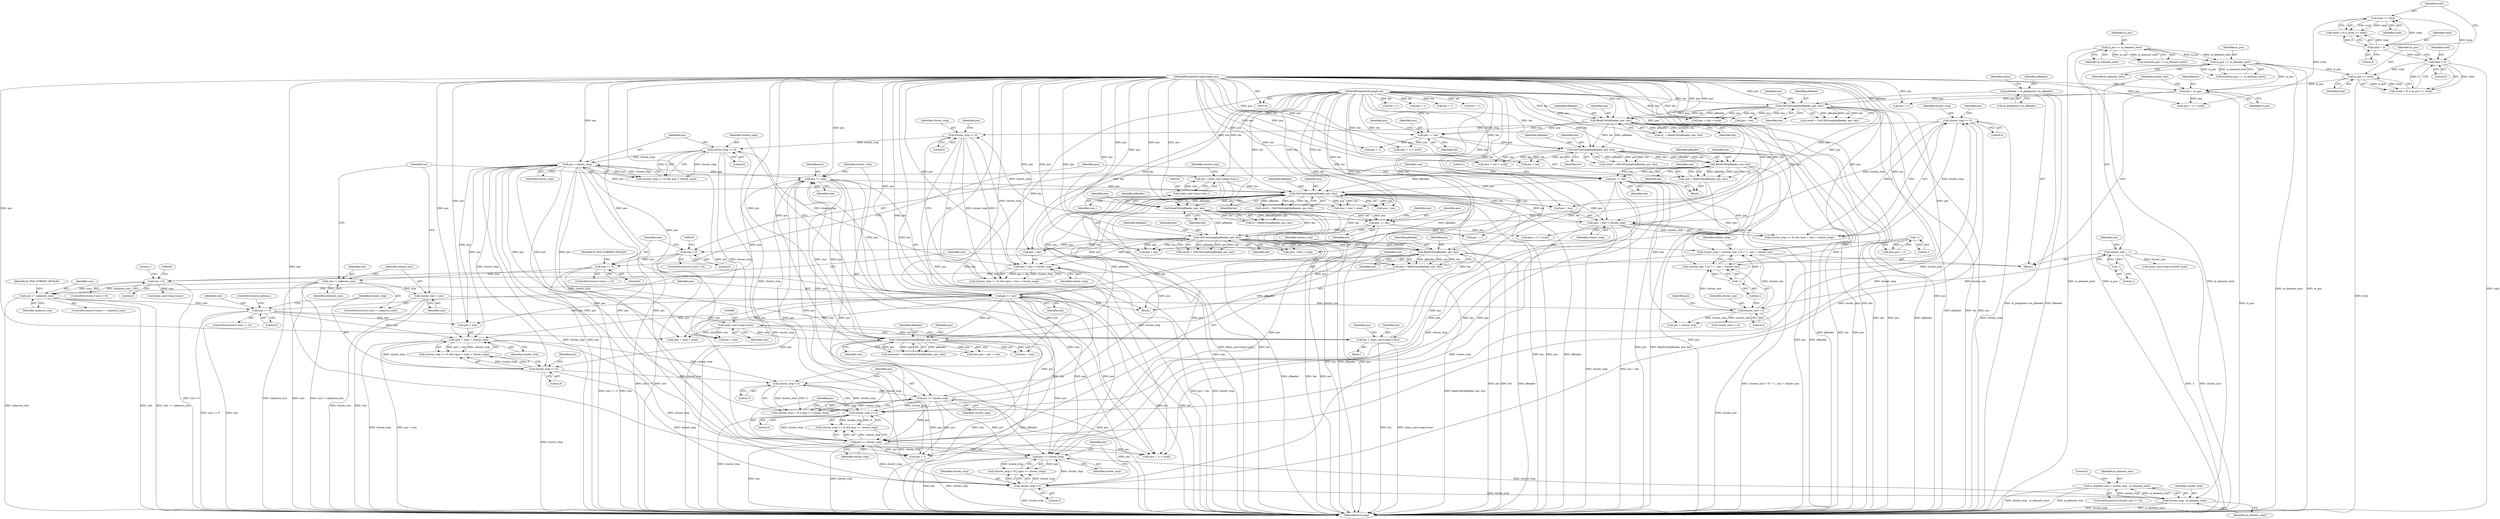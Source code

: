 digraph "1_Android_cc274e2abe8b2a6698a5c47d8aa4bb45f1f9538d_28@integer" {
"1000680" [label="(Call,m_element_size = cluster_stop - m_element_start)"];
"1000682" [label="(Call,cluster_stop - m_element_start)"];
"1000656" [label="(Call,pos <= cluster_stop)"];
"1000640" [label="(Call,pos += size)"];
"1000564" [label="(Call,size == 0)"];
"1000545" [label="(Call,size == unknown_size)"];
"1000535" [label="(Call,size < 0)"];
"1000528" [label="(Call,size = ReadUInt(pReader, pos, len))"];
"1000530" [label="(Call,ReadUInt(pReader, pos, len))"];
"1000489" [label="(Call,GetUIntLength(pReader, pos, len))"];
"1000444" [label="(Call,ReadUInt(pReader, pos, len))"];
"1000403" [label="(Call,GetUIntLength(pReader, pos, len))"];
"1000310" [label="(Call,ReadUInt(pReader, pos, len))"];
"1000281" [label="(Call,GetUIntLength(pReader, pos, len))"];
"1000246" [label="(Call,ReadUInt(pReader, pos, len))"];
"1000217" [label="(Call,GetUIntLength(pReader, pos, len))"];
"1000156" [label="(Call,pReader = m_pSegment->m_pReader)"];
"1000133" [label="(MethodParameterIn,long long& pos)"];
"1000193" [label="(Call,pos = m_pos)"];
"1000190" [label="(Call,m_pos <= total)"];
"1000149" [label="(Call,m_pos == m_element_start)"];
"1000139" [label="(Call,m_pos >= m_element_start)"];
"1000187" [label="(Call,total < 0)"];
"1000182" [label="(Call,avail <= total)"];
"1000179" [label="(Call,total < 0)"];
"1000134" [label="(MethodParameterIn,long& len)"];
"1000264" [label="(Call,pos += len)"];
"1000600" [label="(Call,UnserializeUInt(pReader, pos, size))"];
"1000558" [label="(Call,pos > cluster_stop)"];
"1000550" [label="(Call,pos += len)"];
"1000555" [label="(Call,cluster_stop >= 0)"];
"1000512" [label="(Call,(pos + len) > cluster_stop)"];
"1000509" [label="(Call,cluster_stop >= 0)"];
"1000423" [label="(Call,cluster_stop >= 0)"];
"1000381" [label="(Call,cluster_stop >= 0)"];
"1000648" [label="(Call,pos <= cluster_stop)"];
"1000645" [label="(Call,cluster_stop < 0)"];
"1000570" [label="(Call,cluster_stop >= 0)"];
"1000573" [label="(Call,(pos + size) > cluster_stop)"];
"1000366" [label="(Call,cluster_stop = (cluster_size < 0) ? -1 : pos + cluster_size)"];
"1000372" [label="(Call,-1)"];
"1000359" [label="(Call,-1)"];
"1000328" [label="(Call,pos += len)"];
"1000369" [label="(Call,cluster_size < 0)"];
"1000337" [label="(Call,cluster_size = size)"];
"1000334" [label="(Call,size != unknown_size)"];
"1000323" [label="(Call,size == 0)"];
"1000315" [label="(Call,size < 0)"];
"1000308" [label="(Call,size = ReadUInt(pReader, pos, len))"];
"1000197" [label="(Call,cluster_size = -1)"];
"1000199" [label="(Call,-1)"];
"1000384" [label="(Call,pos >= cluster_stop)"];
"1000426" [label="(Call,(pos + len) > cluster_stop)"];
"1000587" [label="(Call,static_cast<long>(size))"];
"1000585" [label="(Call,len = static_cast<long>(size))"];
"1000340" [label="(Call,len = static_cast<long>(size_))"];
"1000342" [label="(Call,static_cast<long>(size_))"];
"1000472" [label="(Call,pos += len)"];
"1000653" [label="(Call,cluster_stop < 0)"];
"1000249" [label="(Identifier,len)"];
"1000189" [label="(Literal,0)"];
"1000265" [label="(Identifier,pos)"];
"1000482" [label="(Call,len = 1)"];
"1000382" [label="(Identifier,cluster_stop)"];
"1000274" [label="(Call,len = 1)"];
"1000681" [label="(Identifier,m_element_size)"];
"1000401" [label="(Call,result = GetUIntLength(pReader, pos, len))"];
"1000308" [label="(Call,size = ReadUInt(pReader, pos, len))"];
"1000477" [label="(Call,pos + 1)"];
"1000199" [label="(Call,-1)"];
"1000509" [label="(Call,cluster_stop >= 0)"];
"1000340" [label="(Call,len = static_cast<long>(size_))"];
"1000197" [label="(Call,cluster_size = -1)"];
"1000547" [label="(Identifier,unknown_size)"];
"1000533" [label="(Identifier,len)"];
"1000371" [label="(Literal,0)"];
"1000375" [label="(Identifier,pos)"];
"1000180" [label="(Identifier,total)"];
"1000551" [label="(Identifier,pos)"];
"1000680" [label="(Call,m_element_size = cluster_stop - m_element_start)"];
"1000686" [label="(Literal,0)"];
"1000514" [label="(Identifier,pos)"];
"1000528" [label="(Call,size = ReadUInt(pReader, pos, len))"];
"1000191" [label="(Identifier,m_pos)"];
"1000573" [label="(Call,(pos + size) > cluster_stop)"];
"1000487" [label="(Call,result = GetUIntLength(pReader, pos, len))"];
"1000555" [label="(Call,cluster_stop >= 0)"];
"1000187" [label="(Call,total < 0)"];
"1000684" [label="(Identifier,m_element_start)"];
"1000383" [label="(Literal,0)"];
"1000577" [label="(Identifier,cluster_stop)"];
"1000492" [label="(Identifier,len)"];
"1000532" [label="(Identifier,pos)"];
"1000158" [label="(Call,m_pSegment->m_pReader)"];
"1000586" [label="(Identifier,len)"];
"1000313" [label="(Identifier,len)"];
"1000360" [label="(Literal,1)"];
"1000218" [label="(Identifier,pReader)"];
"1000336" [label="(Identifier,unknown_size)"];
"1000403" [label="(Call,GetUIntLength(pReader, pos, len))"];
"1000134" [label="(MethodParameterIn,long& len)"];
"1000601" [label="(Identifier,pReader)"];
"1000444" [label="(Call,ReadUInt(pReader, pos, len))"];
"1000330" [label="(Identifier,len)"];
"1000491" [label="(Identifier,pos)"];
"1000139" [label="(Call,m_pos >= m_element_start)"];
"1000658" [label="(Identifier,cluster_stop)"];
"1000314" [label="(ControlStructure,if (size < 0))"];
"1000309" [label="(Identifier,size)"];
"1000614" [label="(Call,pos + size)"];
"1000188" [label="(Identifier,total)"];
"1000591" [label="(Call,(pos + size) > avail)"];
"1000683" [label="(Identifier,cluster_stop)"];
"1000530" [label="(Call,ReadUInt(pReader, pos, len))"];
"1000650" [label="(Identifier,cluster_stop)"];
"1000645" [label="(Call,cluster_stop < 0)"];
"1000513" [label="(Call,pos + len)"];
"1000204" [label="(Call,pos + 1)"];
"1000182" [label="(Call,avail <= total)"];
"1000405" [label="(Identifier,pos)"];
"1000179" [label="(Call,total < 0)"];
"1000359" [label="(Call,-1)"];
"1000435" [label="(Call,pos + len)"];
"1000587" [label="(Call,static_cast<long>(size))"];
"1000478" [label="(Identifier,pos)"];
"1000565" [label="(Identifier,size)"];
"1000266" [label="(Identifier,len)"];
"1000569" [label="(Call,(cluster_stop >= 0) && ((pos + size) > cluster_stop))"];
"1000205" [label="(Identifier,pos)"];
"1000640" [label="(Call,pos += size)"];
"1000311" [label="(Identifier,pReader)"];
"1000236" [label="(Call,(pos + len) > avail)"];
"1000178" [label="(Call,(total < 0) || (avail <= total))"];
"1000603" [label="(Identifier,size)"];
"1000319" [label="(Call,static_cast<long>(cluster_size))"];
"1000422" [label="(Call,(cluster_stop >= 0) && ((pos + len) > cluster_stop))"];
"1000323" [label="(Call,size == 0)"];
"1000677" [label="(Call,cluster_size >= 0)"];
"1000428" [label="(Identifier,pos)"];
"1000531" [label="(Identifier,pReader)"];
"1000536" [label="(Identifier,size)"];
"1000322" [label="(ControlStructure,if (size == 0))"];
"1000150" [label="(Identifier,m_pos)"];
"1000434" [label="(Call,(pos + len) > avail)"];
"1000389" [label="(Call,(pos + 1) > avail)"];
"1000575" [label="(Identifier,pos)"];
"1000370" [label="(Identifier,cluster_size)"];
"1000687" [label="(MethodReturn,long)"];
"1000200" [label="(Literal,1)"];
"1000366" [label="(Call,cluster_stop = (cluster_size < 0) ? -1 : pos + cluster_size)"];
"1000550" [label="(Call,pos += len)"];
"1000546" [label="(Identifier,size)"];
"1000246" [label="(Call,ReadUInt(pReader, pos, len))"];
"1000165" [label="(Identifier,status)"];
"1000217" [label="(Call,GetUIntLength(pReader, pos, len))"];
"1000344" [label="(Identifier,size_)"];
"1000535" [label="(Call,size < 0)"];
"1000642" [label="(Identifier,size)"];
"1000201" [label="(Block,)"];
"1000682" [label="(Call,cluster_stop - m_element_start)"];
"1000209" [label="(Call,len = 1)"];
"1000329" [label="(Identifier,pos)"];
"1000357" [label="(Call,new_pos = -1)"];
"1000593" [label="(Identifier,pos)"];
"1000589" [label="(Identifier,size)"];
"1000521" [label="(Call,pos + len)"];
"1000386" [label="(Identifier,cluster_stop)"];
"1000430" [label="(Identifier,cluster_stop)"];
"1000373" [label="(Literal,1)"];
"1000474" [label="(Identifier,len)"];
"1000140" [label="(Identifier,m_pos)"];
"1000446" [label="(Identifier,pos)"];
"1000559" [label="(Identifier,pos)"];
"1000324" [label="(Identifier,size)"];
"1000268" [label="(Call,(pos + 1) > avail)"];
"1000571" [label="(Identifier,cluster_stop)"];
"1000385" [label="(Identifier,pos)"];
"1000529" [label="(Identifier,size)"];
"1000184" [label="(Identifier,total)"];
"1000312" [label="(Identifier,pos)"];
"1000644" [label="(Call,(cluster_stop < 0) || (pos <= cluster_stop))"];
"1000395" [label="(Call,len = 1)"];
"1000279" [label="(Call,result = GetUIntLength(pReader, pos, len))"];
"1000368" [label="(Call,(cluster_size < 0) ? -1 : pos + cluster_size)"];
"1000244" [label="(Call,id_ = ReadUInt(pReader, pos, len))"];
"1000151" [label="(Identifier,m_element_start)"];
"1000332" [label="(Literal,1)"];
"1000237" [label="(Call,pos + len)"];
"1000315" [label="(Call,size < 0)"];
"1000264" [label="(Call,pos += len)"];
"1000537" [label="(Literal,0)"];
"1000374" [label="(Call,pos + cluster_size)"];
"1000425" [label="(Literal,0)"];
"1000325" [label="(Literal,0)"];
"1000585" [label="(Call,len = static_cast<long>(size))"];
"1000270" [label="(Identifier,pos)"];
"1000380" [label="(Call,(cluster_stop >= 0) && (pos >= cluster_stop))"];
"1000564" [label="(Call,size == 0)"];
"1000426" [label="(Call,(pos + len) > cluster_stop)"];
"1000570" [label="(Call,cluster_stop >= 0)"];
"1000133" [label="(MethodParameterIn,long long& pos)"];
"1000141" [label="(Identifier,m_element_start)"];
"1000193" [label="(Call,pos = m_pos)"];
"1000328" [label="(Call,pos += len)"];
"1000520" [label="(Call,(pos + len) > avail)"];
"1000300" [label="(Call,(pos + len) > avail)"];
"1000511" [label="(Literal,0)"];
"1000190" [label="(Call,m_pos <= total)"];
"1000516" [label="(Identifier,cluster_stop)"];
"1000186" [label="(Call,(total < 0) || (m_pos <= total))"];
"1000342" [label="(Call,static_cast<long>(size_))"];
"1000156" [label="(Call,pReader = m_pSegment->m_pReader)"];
"1000406" [label="(Identifier,len)"];
"1000510" [label="(Identifier,cluster_stop)"];
"1000489" [label="(Call,GetUIntLength(pReader, pos, len))"];
"1000335" [label="(Identifier,size)"];
"1000198" [label="(Identifier,cluster_size)"];
"1000192" [label="(Identifier,total)"];
"1000656" [label="(Call,pos <= cluster_stop)"];
"1000310" [label="(Call,ReadUInt(pReader, pos, len))"];
"1000195" [label="(Identifier,m_pos)"];
"1000183" [label="(Identifier,avail)"];
"1000334" [label="(Call,size != unknown_size)"];
"1000317" [label="(Literal,0)"];
"1000442" [label="(Call,id = ReadUInt(pReader, pos, len))"];
"1000203" [label="(Call,(pos + 1) > avail)"];
"1000574" [label="(Call,pos + size)"];
"1000646" [label="(Identifier,cluster_stop)"];
"1000423" [label="(Call,cluster_stop >= 0)"];
"1000316" [label="(Identifier,size)"];
"1000584" [label="(Block,)"];
"1000248" [label="(Identifier,pos)"];
"1000549" [label="(Identifier,E_FILE_FORMAT_INVALID)"];
"1000338" [label="(Identifier,cluster_size)"];
"1000327" [label="(Identifier,E_FILE_FORMAT_INVALID)"];
"1000556" [label="(Identifier,cluster_stop)"];
"1000641" [label="(Identifier,pos)"];
"1000648" [label="(Call,pos <= cluster_stop)"];
"1000558" [label="(Call,pos > cluster_stop)"];
"1000283" [label="(Identifier,pos)"];
"1000247" [label="(Identifier,pReader)"];
"1000563" [label="(ControlStructure,if (size == 0))"];
"1000476" [label="(Call,(pos + 1) > avail)"];
"1000539" [label="(Call,static_cast<long>(size))"];
"1000220" [label="(Identifier,len)"];
"1000600" [label="(Call,UnserializeUInt(pReader, pos, size))"];
"1000652" [label="(Call,(cluster_stop < 0) || (pos <= cluster_stop))"];
"1000219" [label="(Identifier,pos)"];
"1000138" [label="(Call,assert(m_pos >= m_element_start))"];
"1000655" [label="(Literal,0)"];
"1000654" [label="(Identifier,cluster_stop)"];
"1000157" [label="(Identifier,pReader)"];
"1000602" [label="(Identifier,pos)"];
"1000557" [label="(Literal,0)"];
"1000545" [label="(Call,size == unknown_size)"];
"1000347" [label="(Identifier,cluster_stop)"];
"1000333" [label="(ControlStructure,if (size != unknown_size))"];
"1000447" [label="(Identifier,len)"];
"1000554" [label="(Call,(cluster_stop >= 0) && (pos > cluster_stop))"];
"1000194" [label="(Identifier,pos)"];
"1000560" [label="(Identifier,cluster_stop)"];
"1000369" [label="(Call,cluster_size < 0)"];
"1000649" [label="(Identifier,pos)"];
"1000657" [label="(Identifier,pos)"];
"1000647" [label="(Literal,0)"];
"1000284" [label="(Identifier,len)"];
"1000512" [label="(Call,(pos + len) > cluster_stop)"];
"1000534" [label="(ControlStructure,if (size < 0))"];
"1000135" [label="(Block,)"];
"1000424" [label="(Identifier,cluster_stop)"];
"1000427" [label="(Call,pos + len)"];
"1000552" [label="(Identifier,len)"];
"1000301" [label="(Call,pos + len)"];
"1000281" [label="(Call,GetUIntLength(pReader, pos, len))"];
"1000390" [label="(Call,pos + 1)"];
"1000269" [label="(Call,pos + 1)"];
"1000367" [label="(Identifier,cluster_stop)"];
"1000282" [label="(Identifier,pReader)"];
"1000149" [label="(Call,m_pos == m_element_start)"];
"1000566" [label="(Literal,0)"];
"1000339" [label="(Identifier,size)"];
"1000598" [label="(Call,timecode = UnserializeUInt(pReader, pos, size))"];
"1000676" [label="(ControlStructure,if (cluster_size >= 0))"];
"1000544" [label="(ControlStructure,if (size == unknown_size))"];
"1000592" [label="(Call,pos + size)"];
"1000378" [label="(Block,)"];
"1000472" [label="(Call,pos += len)"];
"1000445" [label="(Identifier,pReader)"];
"1000372" [label="(Call,-1)"];
"1000337" [label="(Call,cluster_size = size)"];
"1000543" [label="(Literal,1)"];
"1000404" [label="(Identifier,pReader)"];
"1000612" [label="(Call,new_pos = pos + size)"];
"1000181" [label="(Literal,0)"];
"1000384" [label="(Call,pos >= cluster_stop)"];
"1000381" [label="(Call,cluster_stop >= 0)"];
"1000341" [label="(Identifier,len)"];
"1000508" [label="(Call,(cluster_stop >= 0) && ((pos + len) > cluster_stop))"];
"1000148" [label="(Call,assert(m_pos == m_element_start))"];
"1000572" [label="(Literal,0)"];
"1000567" [label="(ControlStructure,continue;)"];
"1000473" [label="(Identifier,pos)"];
"1000653" [label="(Call,cluster_stop < 0)"];
"1000215" [label="(Call,result = GetUIntLength(pReader, pos, len))"];
"1000490" [label="(Identifier,pReader)"];
"1000680" -> "1000676"  [label="AST: "];
"1000680" -> "1000682"  [label="CFG: "];
"1000681" -> "1000680"  [label="AST: "];
"1000682" -> "1000680"  [label="AST: "];
"1000686" -> "1000680"  [label="CFG: "];
"1000680" -> "1000687"  [label="DDG: m_element_size"];
"1000680" -> "1000687"  [label="DDG: cluster_stop - m_element_start"];
"1000682" -> "1000680"  [label="DDG: cluster_stop"];
"1000682" -> "1000680"  [label="DDG: m_element_start"];
"1000682" -> "1000684"  [label="CFG: "];
"1000683" -> "1000682"  [label="AST: "];
"1000684" -> "1000682"  [label="AST: "];
"1000682" -> "1000687"  [label="DDG: m_element_start"];
"1000682" -> "1000687"  [label="DDG: cluster_stop"];
"1000656" -> "1000682"  [label="DDG: cluster_stop"];
"1000653" -> "1000682"  [label="DDG: cluster_stop"];
"1000149" -> "1000682"  [label="DDG: m_element_start"];
"1000656" -> "1000652"  [label="AST: "];
"1000656" -> "1000658"  [label="CFG: "];
"1000657" -> "1000656"  [label="AST: "];
"1000658" -> "1000656"  [label="AST: "];
"1000652" -> "1000656"  [label="CFG: "];
"1000656" -> "1000687"  [label="DDG: cluster_stop"];
"1000656" -> "1000687"  [label="DDG: pos"];
"1000656" -> "1000652"  [label="DDG: pos"];
"1000656" -> "1000652"  [label="DDG: cluster_stop"];
"1000640" -> "1000656"  [label="DDG: pos"];
"1000444" -> "1000656"  [label="DDG: pos"];
"1000648" -> "1000656"  [label="DDG: pos"];
"1000384" -> "1000656"  [label="DDG: pos"];
"1000558" -> "1000656"  [label="DDG: pos"];
"1000328" -> "1000656"  [label="DDG: pos"];
"1000550" -> "1000656"  [label="DDG: pos"];
"1000133" -> "1000656"  [label="DDG: pos"];
"1000600" -> "1000656"  [label="DDG: pos"];
"1000653" -> "1000656"  [label="DDG: cluster_stop"];
"1000640" -> "1000378"  [label="AST: "];
"1000640" -> "1000642"  [label="CFG: "];
"1000641" -> "1000640"  [label="AST: "];
"1000642" -> "1000640"  [label="AST: "];
"1000646" -> "1000640"  [label="CFG: "];
"1000640" -> "1000687"  [label="DDG: pos"];
"1000640" -> "1000687"  [label="DDG: size"];
"1000640" -> "1000384"  [label="DDG: pos"];
"1000640" -> "1000389"  [label="DDG: pos"];
"1000640" -> "1000390"  [label="DDG: pos"];
"1000640" -> "1000403"  [label="DDG: pos"];
"1000564" -> "1000640"  [label="DDG: size"];
"1000600" -> "1000640"  [label="DDG: size"];
"1000600" -> "1000640"  [label="DDG: pos"];
"1000558" -> "1000640"  [label="DDG: pos"];
"1000550" -> "1000640"  [label="DDG: pos"];
"1000133" -> "1000640"  [label="DDG: pos"];
"1000640" -> "1000648"  [label="DDG: pos"];
"1000564" -> "1000563"  [label="AST: "];
"1000564" -> "1000566"  [label="CFG: "];
"1000565" -> "1000564"  [label="AST: "];
"1000566" -> "1000564"  [label="AST: "];
"1000567" -> "1000564"  [label="CFG: "];
"1000571" -> "1000564"  [label="CFG: "];
"1000564" -> "1000687"  [label="DDG: size"];
"1000564" -> "1000687"  [label="DDG: size == 0"];
"1000545" -> "1000564"  [label="DDG: size"];
"1000564" -> "1000573"  [label="DDG: size"];
"1000564" -> "1000574"  [label="DDG: size"];
"1000564" -> "1000587"  [label="DDG: size"];
"1000545" -> "1000544"  [label="AST: "];
"1000545" -> "1000547"  [label="CFG: "];
"1000546" -> "1000545"  [label="AST: "];
"1000547" -> "1000545"  [label="AST: "];
"1000549" -> "1000545"  [label="CFG: "];
"1000551" -> "1000545"  [label="CFG: "];
"1000545" -> "1000687"  [label="DDG: size"];
"1000545" -> "1000687"  [label="DDG: size == unknown_size"];
"1000545" -> "1000687"  [label="DDG: unknown_size"];
"1000535" -> "1000545"  [label="DDG: size"];
"1000334" -> "1000545"  [label="DDG: unknown_size"];
"1000535" -> "1000534"  [label="AST: "];
"1000535" -> "1000537"  [label="CFG: "];
"1000536" -> "1000535"  [label="AST: "];
"1000537" -> "1000535"  [label="AST: "];
"1000540" -> "1000535"  [label="CFG: "];
"1000543" -> "1000535"  [label="CFG: "];
"1000535" -> "1000687"  [label="DDG: size < 0"];
"1000528" -> "1000535"  [label="DDG: size"];
"1000535" -> "1000539"  [label="DDG: size"];
"1000528" -> "1000378"  [label="AST: "];
"1000528" -> "1000530"  [label="CFG: "];
"1000529" -> "1000528"  [label="AST: "];
"1000530" -> "1000528"  [label="AST: "];
"1000536" -> "1000528"  [label="CFG: "];
"1000528" -> "1000687"  [label="DDG: ReadUInt(pReader, pos, len)"];
"1000530" -> "1000528"  [label="DDG: pReader"];
"1000530" -> "1000528"  [label="DDG: pos"];
"1000530" -> "1000528"  [label="DDG: len"];
"1000530" -> "1000533"  [label="CFG: "];
"1000531" -> "1000530"  [label="AST: "];
"1000532" -> "1000530"  [label="AST: "];
"1000533" -> "1000530"  [label="AST: "];
"1000530" -> "1000687"  [label="DDG: len"];
"1000530" -> "1000687"  [label="DDG: pReader"];
"1000530" -> "1000687"  [label="DDG: pos"];
"1000530" -> "1000403"  [label="DDG: pReader"];
"1000530" -> "1000403"  [label="DDG: len"];
"1000489" -> "1000530"  [label="DDG: pReader"];
"1000489" -> "1000530"  [label="DDG: pos"];
"1000489" -> "1000530"  [label="DDG: len"];
"1000133" -> "1000530"  [label="DDG: pos"];
"1000134" -> "1000530"  [label="DDG: len"];
"1000530" -> "1000550"  [label="DDG: len"];
"1000530" -> "1000550"  [label="DDG: pos"];
"1000530" -> "1000600"  [label="DDG: pReader"];
"1000489" -> "1000487"  [label="AST: "];
"1000489" -> "1000492"  [label="CFG: "];
"1000490" -> "1000489"  [label="AST: "];
"1000491" -> "1000489"  [label="AST: "];
"1000492" -> "1000489"  [label="AST: "];
"1000487" -> "1000489"  [label="CFG: "];
"1000489" -> "1000687"  [label="DDG: pos"];
"1000489" -> "1000687"  [label="DDG: pReader"];
"1000489" -> "1000687"  [label="DDG: len"];
"1000489" -> "1000487"  [label="DDG: pReader"];
"1000489" -> "1000487"  [label="DDG: pos"];
"1000489" -> "1000487"  [label="DDG: len"];
"1000444" -> "1000489"  [label="DDG: pReader"];
"1000444" -> "1000489"  [label="DDG: len"];
"1000133" -> "1000489"  [label="DDG: pos"];
"1000472" -> "1000489"  [label="DDG: pos"];
"1000134" -> "1000489"  [label="DDG: len"];
"1000489" -> "1000512"  [label="DDG: pos"];
"1000489" -> "1000512"  [label="DDG: len"];
"1000489" -> "1000513"  [label="DDG: pos"];
"1000489" -> "1000513"  [label="DDG: len"];
"1000489" -> "1000520"  [label="DDG: pos"];
"1000489" -> "1000520"  [label="DDG: len"];
"1000489" -> "1000521"  [label="DDG: pos"];
"1000489" -> "1000521"  [label="DDG: len"];
"1000444" -> "1000442"  [label="AST: "];
"1000444" -> "1000447"  [label="CFG: "];
"1000445" -> "1000444"  [label="AST: "];
"1000446" -> "1000444"  [label="AST: "];
"1000447" -> "1000444"  [label="AST: "];
"1000442" -> "1000444"  [label="CFG: "];
"1000444" -> "1000687"  [label="DDG: pos"];
"1000444" -> "1000687"  [label="DDG: len"];
"1000444" -> "1000687"  [label="DDG: pReader"];
"1000444" -> "1000442"  [label="DDG: pReader"];
"1000444" -> "1000442"  [label="DDG: pos"];
"1000444" -> "1000442"  [label="DDG: len"];
"1000403" -> "1000444"  [label="DDG: pReader"];
"1000403" -> "1000444"  [label="DDG: pos"];
"1000403" -> "1000444"  [label="DDG: len"];
"1000133" -> "1000444"  [label="DDG: pos"];
"1000134" -> "1000444"  [label="DDG: len"];
"1000444" -> "1000472"  [label="DDG: len"];
"1000444" -> "1000472"  [label="DDG: pos"];
"1000403" -> "1000401"  [label="AST: "];
"1000403" -> "1000406"  [label="CFG: "];
"1000404" -> "1000403"  [label="AST: "];
"1000405" -> "1000403"  [label="AST: "];
"1000406" -> "1000403"  [label="AST: "];
"1000401" -> "1000403"  [label="CFG: "];
"1000403" -> "1000687"  [label="DDG: pos"];
"1000403" -> "1000687"  [label="DDG: pReader"];
"1000403" -> "1000687"  [label="DDG: len"];
"1000403" -> "1000401"  [label="DDG: pReader"];
"1000403" -> "1000401"  [label="DDG: pos"];
"1000403" -> "1000401"  [label="DDG: len"];
"1000310" -> "1000403"  [label="DDG: pReader"];
"1000600" -> "1000403"  [label="DDG: pReader"];
"1000133" -> "1000403"  [label="DDG: pos"];
"1000648" -> "1000403"  [label="DDG: pos"];
"1000384" -> "1000403"  [label="DDG: pos"];
"1000558" -> "1000403"  [label="DDG: pos"];
"1000328" -> "1000403"  [label="DDG: pos"];
"1000550" -> "1000403"  [label="DDG: pos"];
"1000585" -> "1000403"  [label="DDG: len"];
"1000340" -> "1000403"  [label="DDG: len"];
"1000134" -> "1000403"  [label="DDG: len"];
"1000403" -> "1000426"  [label="DDG: pos"];
"1000403" -> "1000426"  [label="DDG: len"];
"1000403" -> "1000427"  [label="DDG: pos"];
"1000403" -> "1000427"  [label="DDG: len"];
"1000403" -> "1000434"  [label="DDG: pos"];
"1000403" -> "1000434"  [label="DDG: len"];
"1000403" -> "1000435"  [label="DDG: pos"];
"1000403" -> "1000435"  [label="DDG: len"];
"1000310" -> "1000308"  [label="AST: "];
"1000310" -> "1000313"  [label="CFG: "];
"1000311" -> "1000310"  [label="AST: "];
"1000312" -> "1000310"  [label="AST: "];
"1000313" -> "1000310"  [label="AST: "];
"1000308" -> "1000310"  [label="CFG: "];
"1000310" -> "1000687"  [label="DDG: pos"];
"1000310" -> "1000687"  [label="DDG: len"];
"1000310" -> "1000687"  [label="DDG: pReader"];
"1000310" -> "1000308"  [label="DDG: pReader"];
"1000310" -> "1000308"  [label="DDG: pos"];
"1000310" -> "1000308"  [label="DDG: len"];
"1000281" -> "1000310"  [label="DDG: pReader"];
"1000281" -> "1000310"  [label="DDG: pos"];
"1000281" -> "1000310"  [label="DDG: len"];
"1000133" -> "1000310"  [label="DDG: pos"];
"1000134" -> "1000310"  [label="DDG: len"];
"1000310" -> "1000328"  [label="DDG: len"];
"1000310" -> "1000328"  [label="DDG: pos"];
"1000281" -> "1000279"  [label="AST: "];
"1000281" -> "1000284"  [label="CFG: "];
"1000282" -> "1000281"  [label="AST: "];
"1000283" -> "1000281"  [label="AST: "];
"1000284" -> "1000281"  [label="AST: "];
"1000279" -> "1000281"  [label="CFG: "];
"1000281" -> "1000687"  [label="DDG: pReader"];
"1000281" -> "1000687"  [label="DDG: len"];
"1000281" -> "1000687"  [label="DDG: pos"];
"1000281" -> "1000279"  [label="DDG: pReader"];
"1000281" -> "1000279"  [label="DDG: pos"];
"1000281" -> "1000279"  [label="DDG: len"];
"1000246" -> "1000281"  [label="DDG: pReader"];
"1000246" -> "1000281"  [label="DDG: len"];
"1000133" -> "1000281"  [label="DDG: pos"];
"1000264" -> "1000281"  [label="DDG: pos"];
"1000134" -> "1000281"  [label="DDG: len"];
"1000281" -> "1000300"  [label="DDG: pos"];
"1000281" -> "1000300"  [label="DDG: len"];
"1000281" -> "1000301"  [label="DDG: pos"];
"1000281" -> "1000301"  [label="DDG: len"];
"1000246" -> "1000244"  [label="AST: "];
"1000246" -> "1000249"  [label="CFG: "];
"1000247" -> "1000246"  [label="AST: "];
"1000248" -> "1000246"  [label="AST: "];
"1000249" -> "1000246"  [label="AST: "];
"1000244" -> "1000246"  [label="CFG: "];
"1000246" -> "1000687"  [label="DDG: pos"];
"1000246" -> "1000687"  [label="DDG: pReader"];
"1000246" -> "1000687"  [label="DDG: len"];
"1000246" -> "1000244"  [label="DDG: pReader"];
"1000246" -> "1000244"  [label="DDG: pos"];
"1000246" -> "1000244"  [label="DDG: len"];
"1000217" -> "1000246"  [label="DDG: pReader"];
"1000217" -> "1000246"  [label="DDG: pos"];
"1000217" -> "1000246"  [label="DDG: len"];
"1000133" -> "1000246"  [label="DDG: pos"];
"1000134" -> "1000246"  [label="DDG: len"];
"1000246" -> "1000264"  [label="DDG: len"];
"1000246" -> "1000264"  [label="DDG: pos"];
"1000217" -> "1000215"  [label="AST: "];
"1000217" -> "1000220"  [label="CFG: "];
"1000218" -> "1000217"  [label="AST: "];
"1000219" -> "1000217"  [label="AST: "];
"1000220" -> "1000217"  [label="AST: "];
"1000215" -> "1000217"  [label="CFG: "];
"1000217" -> "1000687"  [label="DDG: pos"];
"1000217" -> "1000687"  [label="DDG: pReader"];
"1000217" -> "1000687"  [label="DDG: len"];
"1000217" -> "1000215"  [label="DDG: pReader"];
"1000217" -> "1000215"  [label="DDG: pos"];
"1000217" -> "1000215"  [label="DDG: len"];
"1000156" -> "1000217"  [label="DDG: pReader"];
"1000133" -> "1000217"  [label="DDG: pos"];
"1000193" -> "1000217"  [label="DDG: pos"];
"1000134" -> "1000217"  [label="DDG: len"];
"1000217" -> "1000236"  [label="DDG: pos"];
"1000217" -> "1000236"  [label="DDG: len"];
"1000217" -> "1000237"  [label="DDG: pos"];
"1000217" -> "1000237"  [label="DDG: len"];
"1000156" -> "1000135"  [label="AST: "];
"1000156" -> "1000158"  [label="CFG: "];
"1000157" -> "1000156"  [label="AST: "];
"1000158" -> "1000156"  [label="AST: "];
"1000165" -> "1000156"  [label="CFG: "];
"1000156" -> "1000687"  [label="DDG: pReader"];
"1000156" -> "1000687"  [label="DDG: m_pSegment->m_pReader"];
"1000133" -> "1000132"  [label="AST: "];
"1000133" -> "1000687"  [label="DDG: pos"];
"1000133" -> "1000193"  [label="DDG: pos"];
"1000133" -> "1000203"  [label="DDG: pos"];
"1000133" -> "1000204"  [label="DDG: pos"];
"1000133" -> "1000236"  [label="DDG: pos"];
"1000133" -> "1000237"  [label="DDG: pos"];
"1000133" -> "1000264"  [label="DDG: pos"];
"1000133" -> "1000268"  [label="DDG: pos"];
"1000133" -> "1000269"  [label="DDG: pos"];
"1000133" -> "1000300"  [label="DDG: pos"];
"1000133" -> "1000301"  [label="DDG: pos"];
"1000133" -> "1000328"  [label="DDG: pos"];
"1000133" -> "1000366"  [label="DDG: pos"];
"1000133" -> "1000368"  [label="DDG: pos"];
"1000133" -> "1000374"  [label="DDG: pos"];
"1000133" -> "1000384"  [label="DDG: pos"];
"1000133" -> "1000389"  [label="DDG: pos"];
"1000133" -> "1000390"  [label="DDG: pos"];
"1000133" -> "1000426"  [label="DDG: pos"];
"1000133" -> "1000427"  [label="DDG: pos"];
"1000133" -> "1000434"  [label="DDG: pos"];
"1000133" -> "1000435"  [label="DDG: pos"];
"1000133" -> "1000472"  [label="DDG: pos"];
"1000133" -> "1000476"  [label="DDG: pos"];
"1000133" -> "1000477"  [label="DDG: pos"];
"1000133" -> "1000512"  [label="DDG: pos"];
"1000133" -> "1000513"  [label="DDG: pos"];
"1000133" -> "1000520"  [label="DDG: pos"];
"1000133" -> "1000521"  [label="DDG: pos"];
"1000133" -> "1000550"  [label="DDG: pos"];
"1000133" -> "1000558"  [label="DDG: pos"];
"1000133" -> "1000573"  [label="DDG: pos"];
"1000133" -> "1000574"  [label="DDG: pos"];
"1000133" -> "1000591"  [label="DDG: pos"];
"1000133" -> "1000592"  [label="DDG: pos"];
"1000133" -> "1000600"  [label="DDG: pos"];
"1000133" -> "1000612"  [label="DDG: pos"];
"1000133" -> "1000614"  [label="DDG: pos"];
"1000133" -> "1000648"  [label="DDG: pos"];
"1000193" -> "1000135"  [label="AST: "];
"1000193" -> "1000195"  [label="CFG: "];
"1000194" -> "1000193"  [label="AST: "];
"1000195" -> "1000193"  [label="AST: "];
"1000198" -> "1000193"  [label="CFG: "];
"1000193" -> "1000687"  [label="DDG: m_pos"];
"1000190" -> "1000193"  [label="DDG: m_pos"];
"1000149" -> "1000193"  [label="DDG: m_pos"];
"1000193" -> "1000203"  [label="DDG: pos"];
"1000193" -> "1000204"  [label="DDG: pos"];
"1000190" -> "1000186"  [label="AST: "];
"1000190" -> "1000192"  [label="CFG: "];
"1000191" -> "1000190"  [label="AST: "];
"1000192" -> "1000190"  [label="AST: "];
"1000186" -> "1000190"  [label="CFG: "];
"1000190" -> "1000687"  [label="DDG: total"];
"1000190" -> "1000186"  [label="DDG: m_pos"];
"1000190" -> "1000186"  [label="DDG: total"];
"1000149" -> "1000190"  [label="DDG: m_pos"];
"1000187" -> "1000190"  [label="DDG: total"];
"1000149" -> "1000148"  [label="AST: "];
"1000149" -> "1000151"  [label="CFG: "];
"1000150" -> "1000149"  [label="AST: "];
"1000151" -> "1000149"  [label="AST: "];
"1000148" -> "1000149"  [label="CFG: "];
"1000149" -> "1000687"  [label="DDG: m_element_start"];
"1000149" -> "1000687"  [label="DDG: m_pos"];
"1000149" -> "1000148"  [label="DDG: m_pos"];
"1000149" -> "1000148"  [label="DDG: m_element_start"];
"1000139" -> "1000149"  [label="DDG: m_pos"];
"1000139" -> "1000149"  [label="DDG: m_element_start"];
"1000139" -> "1000138"  [label="AST: "];
"1000139" -> "1000141"  [label="CFG: "];
"1000140" -> "1000139"  [label="AST: "];
"1000141" -> "1000139"  [label="AST: "];
"1000138" -> "1000139"  [label="CFG: "];
"1000139" -> "1000687"  [label="DDG: m_element_start"];
"1000139" -> "1000687"  [label="DDG: m_pos"];
"1000139" -> "1000138"  [label="DDG: m_pos"];
"1000139" -> "1000138"  [label="DDG: m_element_start"];
"1000187" -> "1000186"  [label="AST: "];
"1000187" -> "1000189"  [label="CFG: "];
"1000188" -> "1000187"  [label="AST: "];
"1000189" -> "1000187"  [label="AST: "];
"1000191" -> "1000187"  [label="CFG: "];
"1000186" -> "1000187"  [label="CFG: "];
"1000187" -> "1000687"  [label="DDG: total"];
"1000187" -> "1000186"  [label="DDG: total"];
"1000187" -> "1000186"  [label="DDG: 0"];
"1000182" -> "1000187"  [label="DDG: total"];
"1000179" -> "1000187"  [label="DDG: total"];
"1000182" -> "1000178"  [label="AST: "];
"1000182" -> "1000184"  [label="CFG: "];
"1000183" -> "1000182"  [label="AST: "];
"1000184" -> "1000182"  [label="AST: "];
"1000178" -> "1000182"  [label="CFG: "];
"1000182" -> "1000178"  [label="DDG: avail"];
"1000182" -> "1000178"  [label="DDG: total"];
"1000179" -> "1000182"  [label="DDG: total"];
"1000182" -> "1000203"  [label="DDG: avail"];
"1000179" -> "1000178"  [label="AST: "];
"1000179" -> "1000181"  [label="CFG: "];
"1000180" -> "1000179"  [label="AST: "];
"1000181" -> "1000179"  [label="AST: "];
"1000183" -> "1000179"  [label="CFG: "];
"1000178" -> "1000179"  [label="CFG: "];
"1000179" -> "1000178"  [label="DDG: total"];
"1000179" -> "1000178"  [label="DDG: 0"];
"1000134" -> "1000132"  [label="AST: "];
"1000134" -> "1000687"  [label="DDG: len"];
"1000134" -> "1000209"  [label="DDG: len"];
"1000134" -> "1000236"  [label="DDG: len"];
"1000134" -> "1000237"  [label="DDG: len"];
"1000134" -> "1000264"  [label="DDG: len"];
"1000134" -> "1000274"  [label="DDG: len"];
"1000134" -> "1000300"  [label="DDG: len"];
"1000134" -> "1000301"  [label="DDG: len"];
"1000134" -> "1000328"  [label="DDG: len"];
"1000134" -> "1000340"  [label="DDG: len"];
"1000134" -> "1000395"  [label="DDG: len"];
"1000134" -> "1000426"  [label="DDG: len"];
"1000134" -> "1000427"  [label="DDG: len"];
"1000134" -> "1000434"  [label="DDG: len"];
"1000134" -> "1000435"  [label="DDG: len"];
"1000134" -> "1000472"  [label="DDG: len"];
"1000134" -> "1000482"  [label="DDG: len"];
"1000134" -> "1000512"  [label="DDG: len"];
"1000134" -> "1000513"  [label="DDG: len"];
"1000134" -> "1000520"  [label="DDG: len"];
"1000134" -> "1000521"  [label="DDG: len"];
"1000134" -> "1000550"  [label="DDG: len"];
"1000134" -> "1000585"  [label="DDG: len"];
"1000264" -> "1000201"  [label="AST: "];
"1000264" -> "1000266"  [label="CFG: "];
"1000265" -> "1000264"  [label="AST: "];
"1000266" -> "1000264"  [label="AST: "];
"1000270" -> "1000264"  [label="CFG: "];
"1000264" -> "1000268"  [label="DDG: pos"];
"1000264" -> "1000269"  [label="DDG: pos"];
"1000600" -> "1000598"  [label="AST: "];
"1000600" -> "1000603"  [label="CFG: "];
"1000601" -> "1000600"  [label="AST: "];
"1000602" -> "1000600"  [label="AST: "];
"1000603" -> "1000600"  [label="AST: "];
"1000598" -> "1000600"  [label="CFG: "];
"1000600" -> "1000687"  [label="DDG: pos"];
"1000600" -> "1000687"  [label="DDG: size"];
"1000600" -> "1000687"  [label="DDG: pReader"];
"1000600" -> "1000598"  [label="DDG: pReader"];
"1000600" -> "1000598"  [label="DDG: pos"];
"1000600" -> "1000598"  [label="DDG: size"];
"1000558" -> "1000600"  [label="DDG: pos"];
"1000550" -> "1000600"  [label="DDG: pos"];
"1000587" -> "1000600"  [label="DDG: size"];
"1000600" -> "1000612"  [label="DDG: pos"];
"1000600" -> "1000612"  [label="DDG: size"];
"1000600" -> "1000614"  [label="DDG: pos"];
"1000600" -> "1000614"  [label="DDG: size"];
"1000558" -> "1000554"  [label="AST: "];
"1000558" -> "1000560"  [label="CFG: "];
"1000559" -> "1000558"  [label="AST: "];
"1000560" -> "1000558"  [label="AST: "];
"1000554" -> "1000558"  [label="CFG: "];
"1000558" -> "1000687"  [label="DDG: cluster_stop"];
"1000558" -> "1000687"  [label="DDG: pos"];
"1000558" -> "1000381"  [label="DDG: cluster_stop"];
"1000558" -> "1000384"  [label="DDG: pos"];
"1000558" -> "1000389"  [label="DDG: pos"];
"1000558" -> "1000390"  [label="DDG: pos"];
"1000558" -> "1000554"  [label="DDG: pos"];
"1000558" -> "1000554"  [label="DDG: cluster_stop"];
"1000550" -> "1000558"  [label="DDG: pos"];
"1000555" -> "1000558"  [label="DDG: cluster_stop"];
"1000558" -> "1000570"  [label="DDG: cluster_stop"];
"1000558" -> "1000573"  [label="DDG: pos"];
"1000558" -> "1000574"  [label="DDG: pos"];
"1000558" -> "1000591"  [label="DDG: pos"];
"1000558" -> "1000592"  [label="DDG: pos"];
"1000550" -> "1000378"  [label="AST: "];
"1000550" -> "1000552"  [label="CFG: "];
"1000551" -> "1000550"  [label="AST: "];
"1000552" -> "1000550"  [label="AST: "];
"1000556" -> "1000550"  [label="CFG: "];
"1000550" -> "1000687"  [label="DDG: pos"];
"1000550" -> "1000687"  [label="DDG: len"];
"1000550" -> "1000384"  [label="DDG: pos"];
"1000550" -> "1000389"  [label="DDG: pos"];
"1000550" -> "1000390"  [label="DDG: pos"];
"1000550" -> "1000573"  [label="DDG: pos"];
"1000550" -> "1000574"  [label="DDG: pos"];
"1000550" -> "1000591"  [label="DDG: pos"];
"1000550" -> "1000592"  [label="DDG: pos"];
"1000555" -> "1000554"  [label="AST: "];
"1000555" -> "1000557"  [label="CFG: "];
"1000556" -> "1000555"  [label="AST: "];
"1000557" -> "1000555"  [label="AST: "];
"1000559" -> "1000555"  [label="CFG: "];
"1000554" -> "1000555"  [label="CFG: "];
"1000555" -> "1000687"  [label="DDG: cluster_stop"];
"1000555" -> "1000381"  [label="DDG: cluster_stop"];
"1000555" -> "1000554"  [label="DDG: cluster_stop"];
"1000555" -> "1000554"  [label="DDG: 0"];
"1000512" -> "1000555"  [label="DDG: cluster_stop"];
"1000509" -> "1000555"  [label="DDG: cluster_stop"];
"1000555" -> "1000570"  [label="DDG: cluster_stop"];
"1000512" -> "1000508"  [label="AST: "];
"1000512" -> "1000516"  [label="CFG: "];
"1000513" -> "1000512"  [label="AST: "];
"1000516" -> "1000512"  [label="AST: "];
"1000508" -> "1000512"  [label="CFG: "];
"1000512" -> "1000687"  [label="DDG: pos + len"];
"1000512" -> "1000687"  [label="DDG: cluster_stop"];
"1000512" -> "1000508"  [label="DDG: pos + len"];
"1000512" -> "1000508"  [label="DDG: cluster_stop"];
"1000509" -> "1000512"  [label="DDG: cluster_stop"];
"1000509" -> "1000508"  [label="AST: "];
"1000509" -> "1000511"  [label="CFG: "];
"1000510" -> "1000509"  [label="AST: "];
"1000511" -> "1000509"  [label="AST: "];
"1000514" -> "1000509"  [label="CFG: "];
"1000508" -> "1000509"  [label="CFG: "];
"1000509" -> "1000687"  [label="DDG: cluster_stop"];
"1000509" -> "1000508"  [label="DDG: cluster_stop"];
"1000509" -> "1000508"  [label="DDG: 0"];
"1000423" -> "1000509"  [label="DDG: cluster_stop"];
"1000426" -> "1000509"  [label="DDG: cluster_stop"];
"1000423" -> "1000422"  [label="AST: "];
"1000423" -> "1000425"  [label="CFG: "];
"1000424" -> "1000423"  [label="AST: "];
"1000425" -> "1000423"  [label="AST: "];
"1000428" -> "1000423"  [label="CFG: "];
"1000422" -> "1000423"  [label="CFG: "];
"1000423" -> "1000687"  [label="DDG: cluster_stop"];
"1000423" -> "1000422"  [label="DDG: cluster_stop"];
"1000423" -> "1000422"  [label="DDG: 0"];
"1000381" -> "1000423"  [label="DDG: cluster_stop"];
"1000384" -> "1000423"  [label="DDG: cluster_stop"];
"1000423" -> "1000426"  [label="DDG: cluster_stop"];
"1000423" -> "1000653"  [label="DDG: cluster_stop"];
"1000381" -> "1000380"  [label="AST: "];
"1000381" -> "1000383"  [label="CFG: "];
"1000382" -> "1000381"  [label="AST: "];
"1000383" -> "1000381"  [label="AST: "];
"1000385" -> "1000381"  [label="CFG: "];
"1000380" -> "1000381"  [label="CFG: "];
"1000381" -> "1000687"  [label="DDG: cluster_stop"];
"1000381" -> "1000380"  [label="DDG: cluster_stop"];
"1000381" -> "1000380"  [label="DDG: 0"];
"1000648" -> "1000381"  [label="DDG: cluster_stop"];
"1000645" -> "1000381"  [label="DDG: cluster_stop"];
"1000366" -> "1000381"  [label="DDG: cluster_stop"];
"1000381" -> "1000384"  [label="DDG: cluster_stop"];
"1000381" -> "1000653"  [label="DDG: cluster_stop"];
"1000648" -> "1000644"  [label="AST: "];
"1000648" -> "1000650"  [label="CFG: "];
"1000649" -> "1000648"  [label="AST: "];
"1000650" -> "1000648"  [label="AST: "];
"1000644" -> "1000648"  [label="CFG: "];
"1000648" -> "1000687"  [label="DDG: pos"];
"1000648" -> "1000384"  [label="DDG: pos"];
"1000648" -> "1000389"  [label="DDG: pos"];
"1000648" -> "1000390"  [label="DDG: pos"];
"1000648" -> "1000644"  [label="DDG: pos"];
"1000648" -> "1000644"  [label="DDG: cluster_stop"];
"1000645" -> "1000648"  [label="DDG: cluster_stop"];
"1000645" -> "1000644"  [label="AST: "];
"1000645" -> "1000647"  [label="CFG: "];
"1000646" -> "1000645"  [label="AST: "];
"1000647" -> "1000645"  [label="AST: "];
"1000649" -> "1000645"  [label="CFG: "];
"1000644" -> "1000645"  [label="CFG: "];
"1000645" -> "1000644"  [label="DDG: cluster_stop"];
"1000645" -> "1000644"  [label="DDG: 0"];
"1000570" -> "1000645"  [label="DDG: cluster_stop"];
"1000573" -> "1000645"  [label="DDG: cluster_stop"];
"1000570" -> "1000569"  [label="AST: "];
"1000570" -> "1000572"  [label="CFG: "];
"1000571" -> "1000570"  [label="AST: "];
"1000572" -> "1000570"  [label="AST: "];
"1000575" -> "1000570"  [label="CFG: "];
"1000569" -> "1000570"  [label="CFG: "];
"1000570" -> "1000687"  [label="DDG: cluster_stop"];
"1000570" -> "1000569"  [label="DDG: cluster_stop"];
"1000570" -> "1000569"  [label="DDG: 0"];
"1000570" -> "1000573"  [label="DDG: cluster_stop"];
"1000570" -> "1000653"  [label="DDG: cluster_stop"];
"1000573" -> "1000569"  [label="AST: "];
"1000573" -> "1000577"  [label="CFG: "];
"1000574" -> "1000573"  [label="AST: "];
"1000577" -> "1000573"  [label="AST: "];
"1000569" -> "1000573"  [label="CFG: "];
"1000573" -> "1000687"  [label="DDG: cluster_stop"];
"1000573" -> "1000687"  [label="DDG: pos + size"];
"1000573" -> "1000569"  [label="DDG: pos + size"];
"1000573" -> "1000569"  [label="DDG: cluster_stop"];
"1000573" -> "1000653"  [label="DDG: cluster_stop"];
"1000366" -> "1000135"  [label="AST: "];
"1000366" -> "1000368"  [label="CFG: "];
"1000367" -> "1000366"  [label="AST: "];
"1000368" -> "1000366"  [label="AST: "];
"1000382" -> "1000366"  [label="CFG: "];
"1000366" -> "1000687"  [label="DDG: (cluster_size < 0) ? -1 : pos + cluster_size"];
"1000372" -> "1000366"  [label="DDG: 1"];
"1000359" -> "1000366"  [label="DDG: 1"];
"1000328" -> "1000366"  [label="DDG: pos"];
"1000369" -> "1000366"  [label="DDG: cluster_size"];
"1000372" -> "1000368"  [label="AST: "];
"1000372" -> "1000373"  [label="CFG: "];
"1000373" -> "1000372"  [label="AST: "];
"1000368" -> "1000372"  [label="CFG: "];
"1000372" -> "1000368"  [label="DDG: 1"];
"1000359" -> "1000357"  [label="AST: "];
"1000359" -> "1000360"  [label="CFG: "];
"1000360" -> "1000359"  [label="AST: "];
"1000357" -> "1000359"  [label="CFG: "];
"1000359" -> "1000357"  [label="DDG: 1"];
"1000359" -> "1000368"  [label="DDG: 1"];
"1000328" -> "1000201"  [label="AST: "];
"1000328" -> "1000330"  [label="CFG: "];
"1000329" -> "1000328"  [label="AST: "];
"1000330" -> "1000328"  [label="AST: "];
"1000332" -> "1000328"  [label="CFG: "];
"1000328" -> "1000687"  [label="DDG: pos"];
"1000328" -> "1000368"  [label="DDG: pos"];
"1000328" -> "1000374"  [label="DDG: pos"];
"1000328" -> "1000384"  [label="DDG: pos"];
"1000328" -> "1000389"  [label="DDG: pos"];
"1000328" -> "1000390"  [label="DDG: pos"];
"1000369" -> "1000368"  [label="AST: "];
"1000369" -> "1000371"  [label="CFG: "];
"1000370" -> "1000369"  [label="AST: "];
"1000371" -> "1000369"  [label="AST: "];
"1000373" -> "1000369"  [label="CFG: "];
"1000375" -> "1000369"  [label="CFG: "];
"1000369" -> "1000687"  [label="DDG: cluster_size"];
"1000337" -> "1000369"  [label="DDG: cluster_size"];
"1000197" -> "1000369"  [label="DDG: cluster_size"];
"1000369" -> "1000368"  [label="DDG: cluster_size"];
"1000369" -> "1000374"  [label="DDG: cluster_size"];
"1000369" -> "1000677"  [label="DDG: cluster_size"];
"1000337" -> "1000333"  [label="AST: "];
"1000337" -> "1000339"  [label="CFG: "];
"1000338" -> "1000337"  [label="AST: "];
"1000339" -> "1000337"  [label="AST: "];
"1000341" -> "1000337"  [label="CFG: "];
"1000337" -> "1000687"  [label="DDG: size"];
"1000337" -> "1000687"  [label="DDG: cluster_size"];
"1000334" -> "1000337"  [label="DDG: size"];
"1000334" -> "1000333"  [label="AST: "];
"1000334" -> "1000336"  [label="CFG: "];
"1000335" -> "1000334"  [label="AST: "];
"1000336" -> "1000334"  [label="AST: "];
"1000338" -> "1000334"  [label="CFG: "];
"1000341" -> "1000334"  [label="CFG: "];
"1000334" -> "1000687"  [label="DDG: size != unknown_size"];
"1000334" -> "1000687"  [label="DDG: unknown_size"];
"1000334" -> "1000687"  [label="DDG: size"];
"1000323" -> "1000334"  [label="DDG: size"];
"1000323" -> "1000322"  [label="AST: "];
"1000323" -> "1000325"  [label="CFG: "];
"1000324" -> "1000323"  [label="AST: "];
"1000325" -> "1000323"  [label="AST: "];
"1000327" -> "1000323"  [label="CFG: "];
"1000329" -> "1000323"  [label="CFG: "];
"1000323" -> "1000687"  [label="DDG: size"];
"1000323" -> "1000687"  [label="DDG: size == 0"];
"1000315" -> "1000323"  [label="DDG: size"];
"1000315" -> "1000314"  [label="AST: "];
"1000315" -> "1000317"  [label="CFG: "];
"1000316" -> "1000315"  [label="AST: "];
"1000317" -> "1000315"  [label="AST: "];
"1000320" -> "1000315"  [label="CFG: "];
"1000324" -> "1000315"  [label="CFG: "];
"1000315" -> "1000687"  [label="DDG: size < 0"];
"1000315" -> "1000687"  [label="DDG: size"];
"1000308" -> "1000315"  [label="DDG: size"];
"1000308" -> "1000201"  [label="AST: "];
"1000309" -> "1000308"  [label="AST: "];
"1000316" -> "1000308"  [label="CFG: "];
"1000308" -> "1000687"  [label="DDG: ReadUInt(pReader, pos, len)"];
"1000197" -> "1000135"  [label="AST: "];
"1000197" -> "1000199"  [label="CFG: "];
"1000198" -> "1000197"  [label="AST: "];
"1000199" -> "1000197"  [label="AST: "];
"1000205" -> "1000197"  [label="CFG: "];
"1000197" -> "1000687"  [label="DDG: -1"];
"1000197" -> "1000687"  [label="DDG: cluster_size"];
"1000199" -> "1000197"  [label="DDG: 1"];
"1000197" -> "1000319"  [label="DDG: cluster_size"];
"1000199" -> "1000200"  [label="CFG: "];
"1000200" -> "1000199"  [label="AST: "];
"1000384" -> "1000380"  [label="AST: "];
"1000384" -> "1000386"  [label="CFG: "];
"1000385" -> "1000384"  [label="AST: "];
"1000386" -> "1000384"  [label="AST: "];
"1000380" -> "1000384"  [label="CFG: "];
"1000384" -> "1000687"  [label="DDG: cluster_stop"];
"1000384" -> "1000687"  [label="DDG: pos"];
"1000384" -> "1000380"  [label="DDG: pos"];
"1000384" -> "1000380"  [label="DDG: cluster_stop"];
"1000384" -> "1000389"  [label="DDG: pos"];
"1000384" -> "1000390"  [label="DDG: pos"];
"1000384" -> "1000653"  [label="DDG: cluster_stop"];
"1000426" -> "1000422"  [label="AST: "];
"1000426" -> "1000430"  [label="CFG: "];
"1000427" -> "1000426"  [label="AST: "];
"1000430" -> "1000426"  [label="AST: "];
"1000422" -> "1000426"  [label="CFG: "];
"1000426" -> "1000687"  [label="DDG: pos + len"];
"1000426" -> "1000687"  [label="DDG: cluster_stop"];
"1000426" -> "1000422"  [label="DDG: pos + len"];
"1000426" -> "1000422"  [label="DDG: cluster_stop"];
"1000426" -> "1000653"  [label="DDG: cluster_stop"];
"1000587" -> "1000585"  [label="AST: "];
"1000587" -> "1000589"  [label="CFG: "];
"1000588" -> "1000587"  [label="AST: "];
"1000589" -> "1000587"  [label="AST: "];
"1000585" -> "1000587"  [label="CFG: "];
"1000587" -> "1000585"  [label="DDG: size"];
"1000587" -> "1000591"  [label="DDG: size"];
"1000587" -> "1000592"  [label="DDG: size"];
"1000585" -> "1000584"  [label="AST: "];
"1000586" -> "1000585"  [label="AST: "];
"1000593" -> "1000585"  [label="CFG: "];
"1000585" -> "1000687"  [label="DDG: len"];
"1000585" -> "1000687"  [label="DDG: static_cast<long>(size)"];
"1000340" -> "1000135"  [label="AST: "];
"1000340" -> "1000342"  [label="CFG: "];
"1000341" -> "1000340"  [label="AST: "];
"1000342" -> "1000340"  [label="AST: "];
"1000347" -> "1000340"  [label="CFG: "];
"1000340" -> "1000687"  [label="DDG: static_cast<long>(size_)"];
"1000340" -> "1000687"  [label="DDG: len"];
"1000342" -> "1000340"  [label="DDG: size_"];
"1000342" -> "1000344"  [label="CFG: "];
"1000343" -> "1000342"  [label="AST: "];
"1000344" -> "1000342"  [label="AST: "];
"1000342" -> "1000687"  [label="DDG: size_"];
"1000472" -> "1000378"  [label="AST: "];
"1000472" -> "1000474"  [label="CFG: "];
"1000473" -> "1000472"  [label="AST: "];
"1000474" -> "1000472"  [label="AST: "];
"1000478" -> "1000472"  [label="CFG: "];
"1000472" -> "1000476"  [label="DDG: pos"];
"1000472" -> "1000477"  [label="DDG: pos"];
"1000653" -> "1000652"  [label="AST: "];
"1000653" -> "1000655"  [label="CFG: "];
"1000654" -> "1000653"  [label="AST: "];
"1000655" -> "1000653"  [label="AST: "];
"1000657" -> "1000653"  [label="CFG: "];
"1000652" -> "1000653"  [label="CFG: "];
"1000653" -> "1000687"  [label="DDG: cluster_stop"];
"1000653" -> "1000652"  [label="DDG: cluster_stop"];
"1000653" -> "1000652"  [label="DDG: 0"];
}
